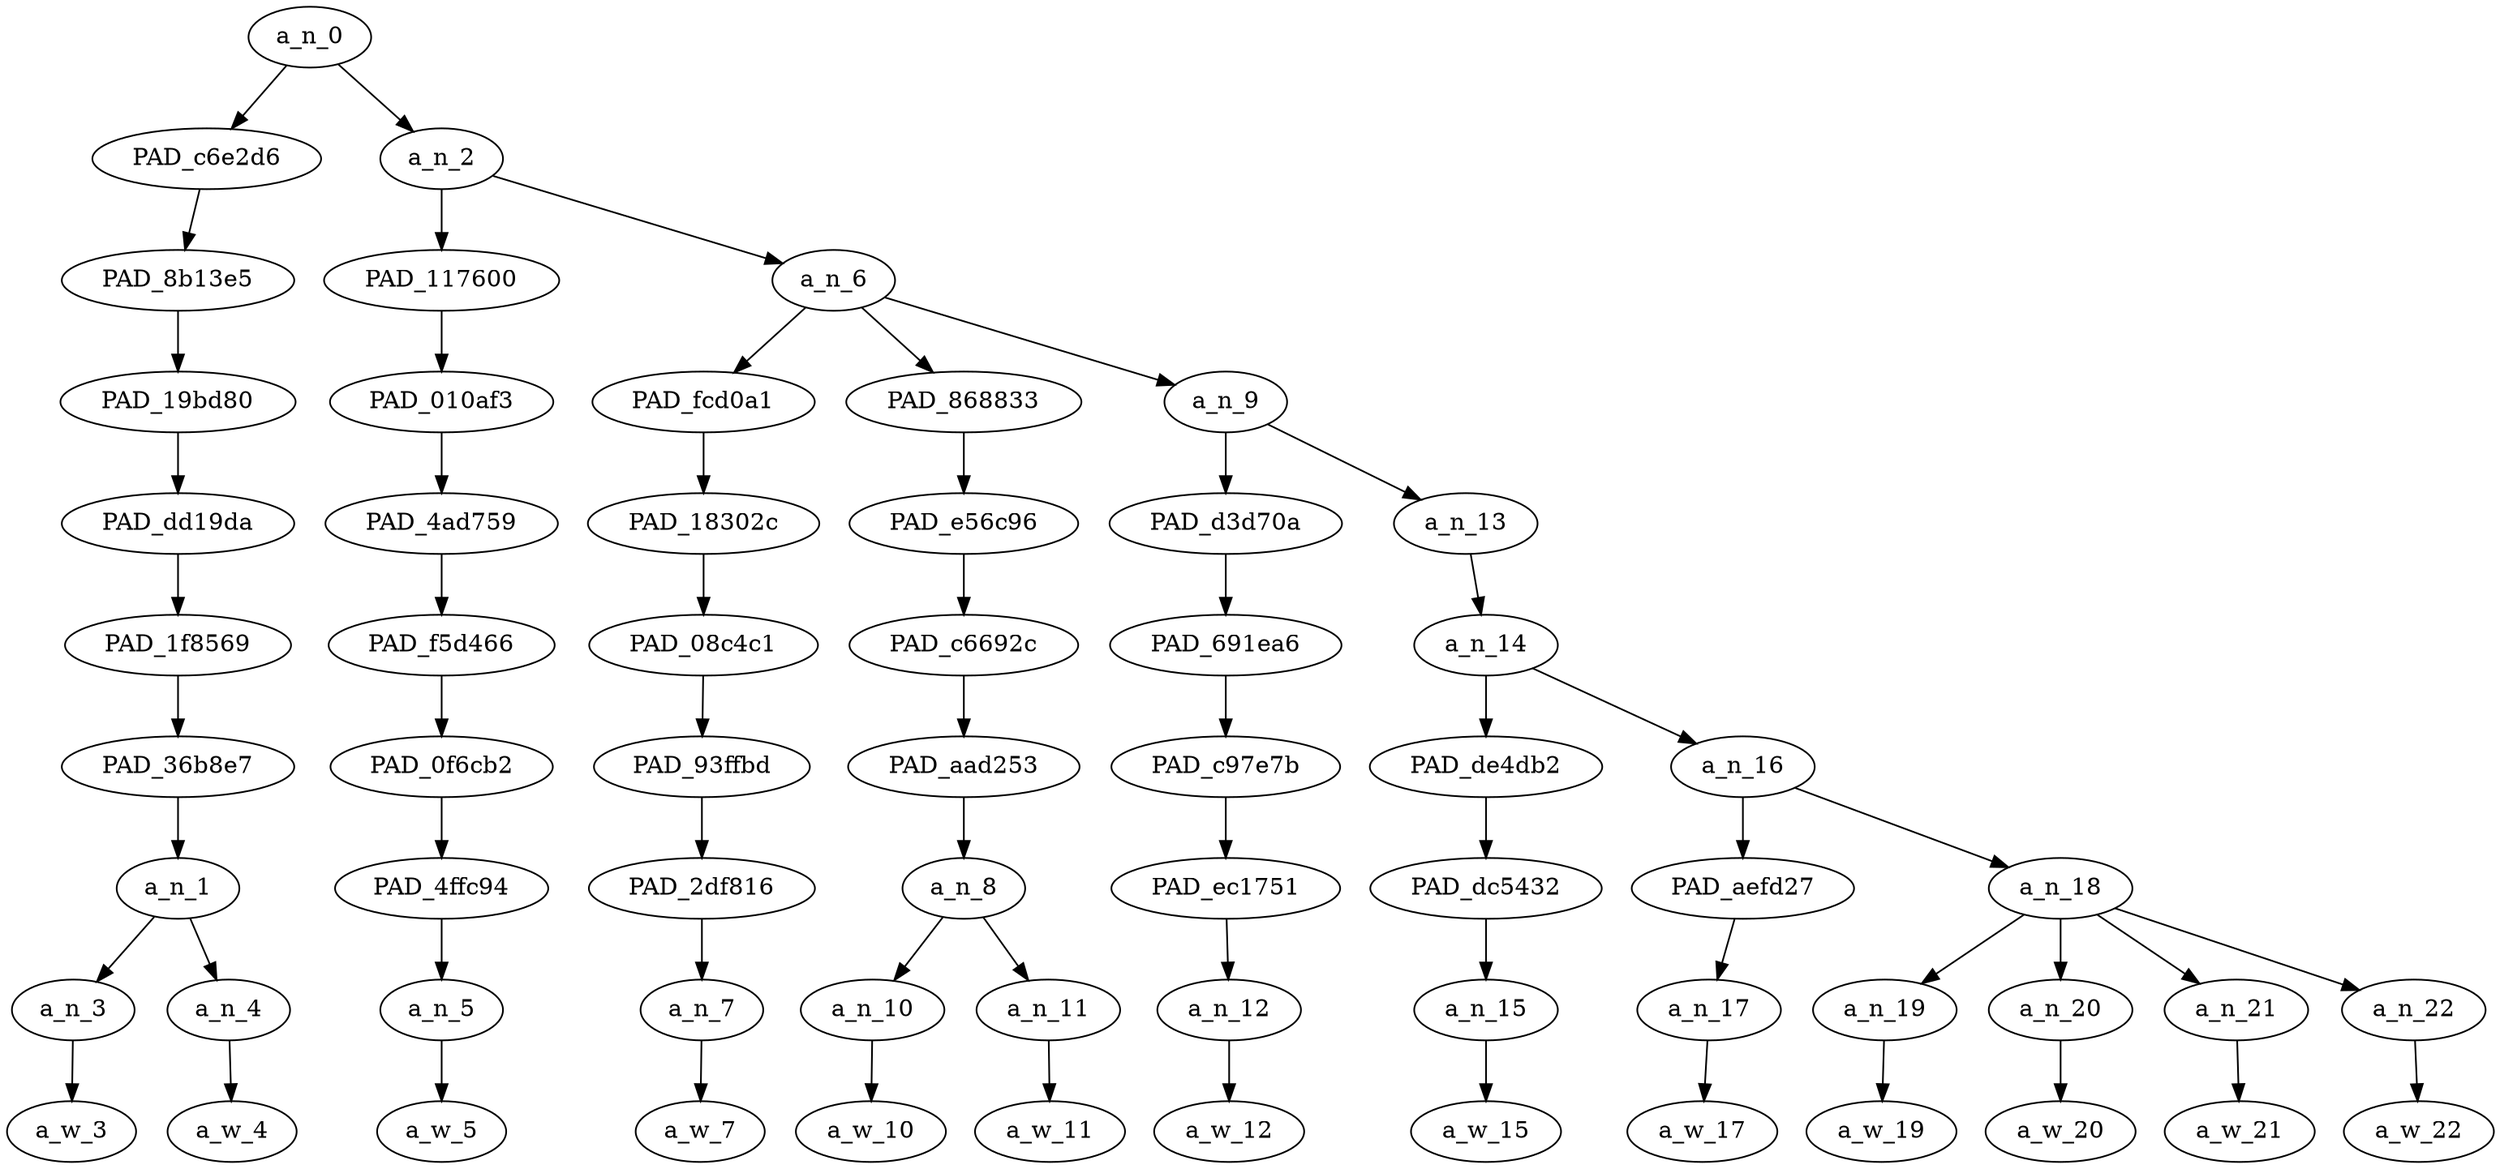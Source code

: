 strict digraph "" {
	a_n_0	[div_dir=1,
		index=0,
		level=9,
		pos="1.9635416666666667,9!",
		text_span="[0, 1, 2, 3, 4, 5, 6, 7, 8, 9, 10, 11, 12]",
		value=1.00000000];
	PAD_c6e2d6	[div_dir=1,
		index=0,
		level=8,
		pos="0.5,8!",
		text_span="[0, 1]",
		value=0.23972222];
	a_n_0 -> PAD_c6e2d6;
	a_n_2	[div_dir=1,
		index=1,
		level=8,
		pos="3.4270833333333335,8!",
		text_span="[2, 3, 4, 5, 6, 7, 8, 9, 10, 11, 12]",
		value=0.75903730];
	a_n_0 -> a_n_2;
	PAD_8b13e5	[div_dir=1,
		index=0,
		level=7,
		pos="0.5,7!",
		text_span="[0, 1]",
		value=0.23972222];
	PAD_c6e2d6 -> PAD_8b13e5;
	PAD_19bd80	[div_dir=1,
		index=0,
		level=6,
		pos="0.5,6!",
		text_span="[0, 1]",
		value=0.23972222];
	PAD_8b13e5 -> PAD_19bd80;
	PAD_dd19da	[div_dir=1,
		index=0,
		level=5,
		pos="0.5,5!",
		text_span="[0, 1]",
		value=0.23972222];
	PAD_19bd80 -> PAD_dd19da;
	PAD_1f8569	[div_dir=1,
		index=0,
		level=4,
		pos="0.5,4!",
		text_span="[0, 1]",
		value=0.23972222];
	PAD_dd19da -> PAD_1f8569;
	PAD_36b8e7	[div_dir=1,
		index=0,
		level=3,
		pos="0.5,3!",
		text_span="[0, 1]",
		value=0.23972222];
	PAD_1f8569 -> PAD_36b8e7;
	a_n_1	[div_dir=1,
		index=0,
		level=2,
		pos="0.5,2!",
		text_span="[0, 1]",
		value=0.23972222];
	PAD_36b8e7 -> a_n_1;
	a_n_3	[div_dir=1,
		index=0,
		level=1,
		pos="0.0,1!",
		text_span="[0]",
		value=0.12593612];
	a_n_1 -> a_n_3;
	a_n_4	[div_dir=1,
		index=1,
		level=1,
		pos="1.0,1!",
		text_span="[1]",
		value=0.11331997];
	a_n_1 -> a_n_4;
	a_w_3	[div_dir=0,
		index=0,
		level=0,
		pos="0,0!",
		text_span="[0]",
		value=mysterium];
	a_n_3 -> a_w_3;
	a_w_4	[div_dir=0,
		index=1,
		level=0,
		pos="1,0!",
		text_span="[1]",
		value=tremens];
	a_n_4 -> a_w_4;
	PAD_117600	[div_dir=1,
		index=1,
		level=7,
		pos="2.0,7!",
		text_span="[2]",
		value=0.03041808];
	a_n_2 -> PAD_117600;
	a_n_6	[div_dir=1,
		index=2,
		level=7,
		pos="4.854166666666667,7!",
		text_span="[3, 4, 5, 6, 7, 8, 9, 10, 11, 12]",
		value=0.72745174];
	a_n_2 -> a_n_6;
	PAD_010af3	[div_dir=1,
		index=1,
		level=6,
		pos="2.0,6!",
		text_span="[2]",
		value=0.03041808];
	PAD_117600 -> PAD_010af3;
	PAD_4ad759	[div_dir=1,
		index=1,
		level=5,
		pos="2.0,5!",
		text_span="[2]",
		value=0.03041808];
	PAD_010af3 -> PAD_4ad759;
	PAD_f5d466	[div_dir=1,
		index=1,
		level=4,
		pos="2.0,4!",
		text_span="[2]",
		value=0.03041808];
	PAD_4ad759 -> PAD_f5d466;
	PAD_0f6cb2	[div_dir=1,
		index=1,
		level=3,
		pos="2.0,3!",
		text_span="[2]",
		value=0.03041808];
	PAD_f5d466 -> PAD_0f6cb2;
	PAD_4ffc94	[div_dir=1,
		index=1,
		level=2,
		pos="2.0,2!",
		text_span="[2]",
		value=0.03041808];
	PAD_0f6cb2 -> PAD_4ffc94;
	a_n_5	[div_dir=1,
		index=2,
		level=1,
		pos="2.0,1!",
		text_span="[2]",
		value=0.03041808];
	PAD_4ffc94 -> a_n_5;
	a_w_5	[div_dir=0,
		index=2,
		level=0,
		pos="2,0!",
		text_span="[2]",
		value=why];
	a_n_5 -> a_w_5;
	PAD_fcd0a1	[div_dir=1,
		index=2,
		level=6,
		pos="3.0,6!",
		text_span="[3]",
		value=0.02689376];
	a_n_6 -> PAD_fcd0a1;
	PAD_868833	[div_dir=1,
		index=3,
		level=6,
		pos="4.5,6!",
		text_span="[4, 5]",
		value=0.09733375];
	a_n_6 -> PAD_868833;
	a_n_9	[div_dir=1,
		index=4,
		level=6,
		pos="7.0625,6!",
		text_span="[6, 7, 8, 9, 10, 11, 12]",
		value=0.60203341];
	a_n_6 -> a_n_9;
	PAD_18302c	[div_dir=1,
		index=2,
		level=5,
		pos="3.0,5!",
		text_span="[3]",
		value=0.02689376];
	PAD_fcd0a1 -> PAD_18302c;
	PAD_08c4c1	[div_dir=1,
		index=2,
		level=4,
		pos="3.0,4!",
		text_span="[3]",
		value=0.02689376];
	PAD_18302c -> PAD_08c4c1;
	PAD_93ffbd	[div_dir=1,
		index=2,
		level=3,
		pos="3.0,3!",
		text_span="[3]",
		value=0.02689376];
	PAD_08c4c1 -> PAD_93ffbd;
	PAD_2df816	[div_dir=1,
		index=2,
		level=2,
		pos="3.0,2!",
		text_span="[3]",
		value=0.02689376];
	PAD_93ffbd -> PAD_2df816;
	a_n_7	[div_dir=1,
		index=3,
		level=1,
		pos="3.0,1!",
		text_span="[3]",
		value=0.02689376];
	PAD_2df816 -> a_n_7;
	a_w_7	[div_dir=0,
		index=3,
		level=0,
		pos="3,0!",
		text_span="[3]",
		value=do];
	a_n_7 -> a_w_7;
	PAD_e56c96	[div_dir=1,
		index=3,
		level=5,
		pos="4.5,5!",
		text_span="[4, 5]",
		value=0.09733375];
	PAD_868833 -> PAD_e56c96;
	PAD_c6692c	[div_dir=1,
		index=3,
		level=4,
		pos="4.5,4!",
		text_span="[4, 5]",
		value=0.09733375];
	PAD_e56c96 -> PAD_c6692c;
	PAD_aad253	[div_dir=1,
		index=3,
		level=3,
		pos="4.5,3!",
		text_span="[4, 5]",
		value=0.09733375];
	PAD_c6692c -> PAD_aad253;
	a_n_8	[div_dir=1,
		index=3,
		level=2,
		pos="4.5,2!",
		text_span="[4, 5]",
		value=0.09733375];
	PAD_aad253 -> a_n_8;
	a_n_10	[div_dir=1,
		index=4,
		level=1,
		pos="4.0,1!",
		text_span="[4]",
		value=0.03118208];
	a_n_8 -> a_n_10;
	a_n_11	[div_dir=1,
		index=5,
		level=1,
		pos="5.0,1!",
		text_span="[5]",
		value=0.06595661];
	a_n_8 -> a_n_11;
	a_w_10	[div_dir=0,
		index=4,
		level=0,
		pos="4,0!",
		text_span="[4]",
		value=new];
	a_n_10 -> a_w_10;
	a_w_11	[div_dir=0,
		index=5,
		level=0,
		pos="5,0!",
		text_span="[5]",
		value=yorkers];
	a_n_11 -> a_w_11;
	PAD_d3d70a	[div_dir=1,
		index=4,
		level=5,
		pos="6.0,5!",
		text_span="[6]",
		value=0.02783060];
	a_n_9 -> PAD_d3d70a;
	a_n_13	[div_dir=1,
		index=5,
		level=5,
		pos="8.125,5!",
		text_span="[7, 8, 9, 10, 11, 12]",
		value=0.57297243];
	a_n_9 -> a_n_13;
	PAD_691ea6	[div_dir=1,
		index=4,
		level=4,
		pos="6.0,4!",
		text_span="[6]",
		value=0.02783060];
	PAD_d3d70a -> PAD_691ea6;
	PAD_c97e7b	[div_dir=1,
		index=4,
		level=3,
		pos="6.0,3!",
		text_span="[6]",
		value=0.02783060];
	PAD_691ea6 -> PAD_c97e7b;
	PAD_ec1751	[div_dir=1,
		index=4,
		level=2,
		pos="6.0,2!",
		text_span="[6]",
		value=0.02783060];
	PAD_c97e7b -> PAD_ec1751;
	a_n_12	[div_dir=1,
		index=6,
		level=1,
		pos="6.0,1!",
		text_span="[6]",
		value=0.02783060];
	PAD_ec1751 -> a_n_12;
	a_w_12	[div_dir=0,
		index=6,
		level=0,
		pos="6,0!",
		text_span="[6]",
		value=continue];
	a_n_12 -> a_w_12;
	a_n_14	[div_dir=1,
		index=5,
		level=4,
		pos="8.125,4!",
		text_span="[7, 8, 9, 10, 11, 12]",
		value=0.57170307];
	a_n_13 -> a_n_14;
	PAD_de4db2	[div_dir=1,
		index=5,
		level=3,
		pos="7.0,3!",
		text_span="[7]",
		value=0.02482052];
	a_n_14 -> PAD_de4db2;
	a_n_16	[div_dir=1,
		index=6,
		level=3,
		pos="9.25,3!",
		text_span="[8, 9, 10, 11, 12]",
		value=0.54561319];
	a_n_14 -> a_n_16;
	PAD_dc5432	[div_dir=1,
		index=5,
		level=2,
		pos="7.0,2!",
		text_span="[7]",
		value=0.02482052];
	PAD_de4db2 -> PAD_dc5432;
	a_n_15	[div_dir=1,
		index=7,
		level=1,
		pos="7.0,1!",
		text_span="[7]",
		value=0.02482052];
	PAD_dc5432 -> a_n_15;
	a_w_15	[div_dir=0,
		index=7,
		level=0,
		pos="7,0!",
		text_span="[7]",
		value=to];
	a_n_15 -> a_w_15;
	PAD_aefd27	[div_dir=1,
		index=6,
		level=2,
		pos="8.0,2!",
		text_span="[8]",
		value=0.04038443];
	a_n_16 -> PAD_aefd27;
	a_n_18	[div_dir=1,
		index=7,
		level=2,
		pos="10.5,2!",
		text_span="[9, 10, 11, 12]",
		value=0.50391761];
	a_n_16 -> a_n_18;
	a_n_17	[div_dir=1,
		index=8,
		level=1,
		pos="8.0,1!",
		text_span="[8]",
		value=0.04038443];
	PAD_aefd27 -> a_n_17;
	a_w_17	[div_dir=0,
		index=8,
		level=0,
		pos="8,0!",
		text_span="[8]",
		value=support];
	a_n_17 -> a_w_17;
	a_n_19	[div_dir=1,
		index=9,
		level=1,
		pos="9.0,1!",
		text_span="[9]",
		value=0.06202420];
	a_n_18 -> a_n_19;
	a_n_20	[div_dir=1,
		index=10,
		level=1,
		pos="10.0,1!",
		text_span="[10]",
		value=0.18774982];
	a_n_18 -> a_n_20;
	a_n_21	[div_dir=1,
		index=11,
		level=1,
		pos="11.0,1!",
		text_span="[11]",
		value=0.14615010];
	a_n_18 -> a_n_21;
	a_n_22	[div_dir=1,
		index=12,
		level=1,
		pos="12.0,1!",
		text_span="[12]",
		value=0.10662778];
	a_n_18 -> a_n_22;
	a_w_19	[div_dir=0,
		index=9,
		level=0,
		pos="9,0!",
		text_span="[9]",
		value=insane];
	a_n_19 -> a_w_19;
	a_w_20	[div_dir=0,
		index=10,
		level=0,
		pos="10,0!",
		text_span="[10]",
		value=kike];
	a_n_20 -> a_w_20;
	a_w_21	[div_dir=0,
		index=11,
		level=0,
		pos="11,0!",
		text_span="[11]",
		value=djuggie];
	a_n_21 -> a_w_21;
	a_w_22	[div_dir=0,
		index=12,
		level=0,
		pos="12,0!",
		text_span="[12]",
		value=schooma];
	a_n_22 -> a_w_22;
}
